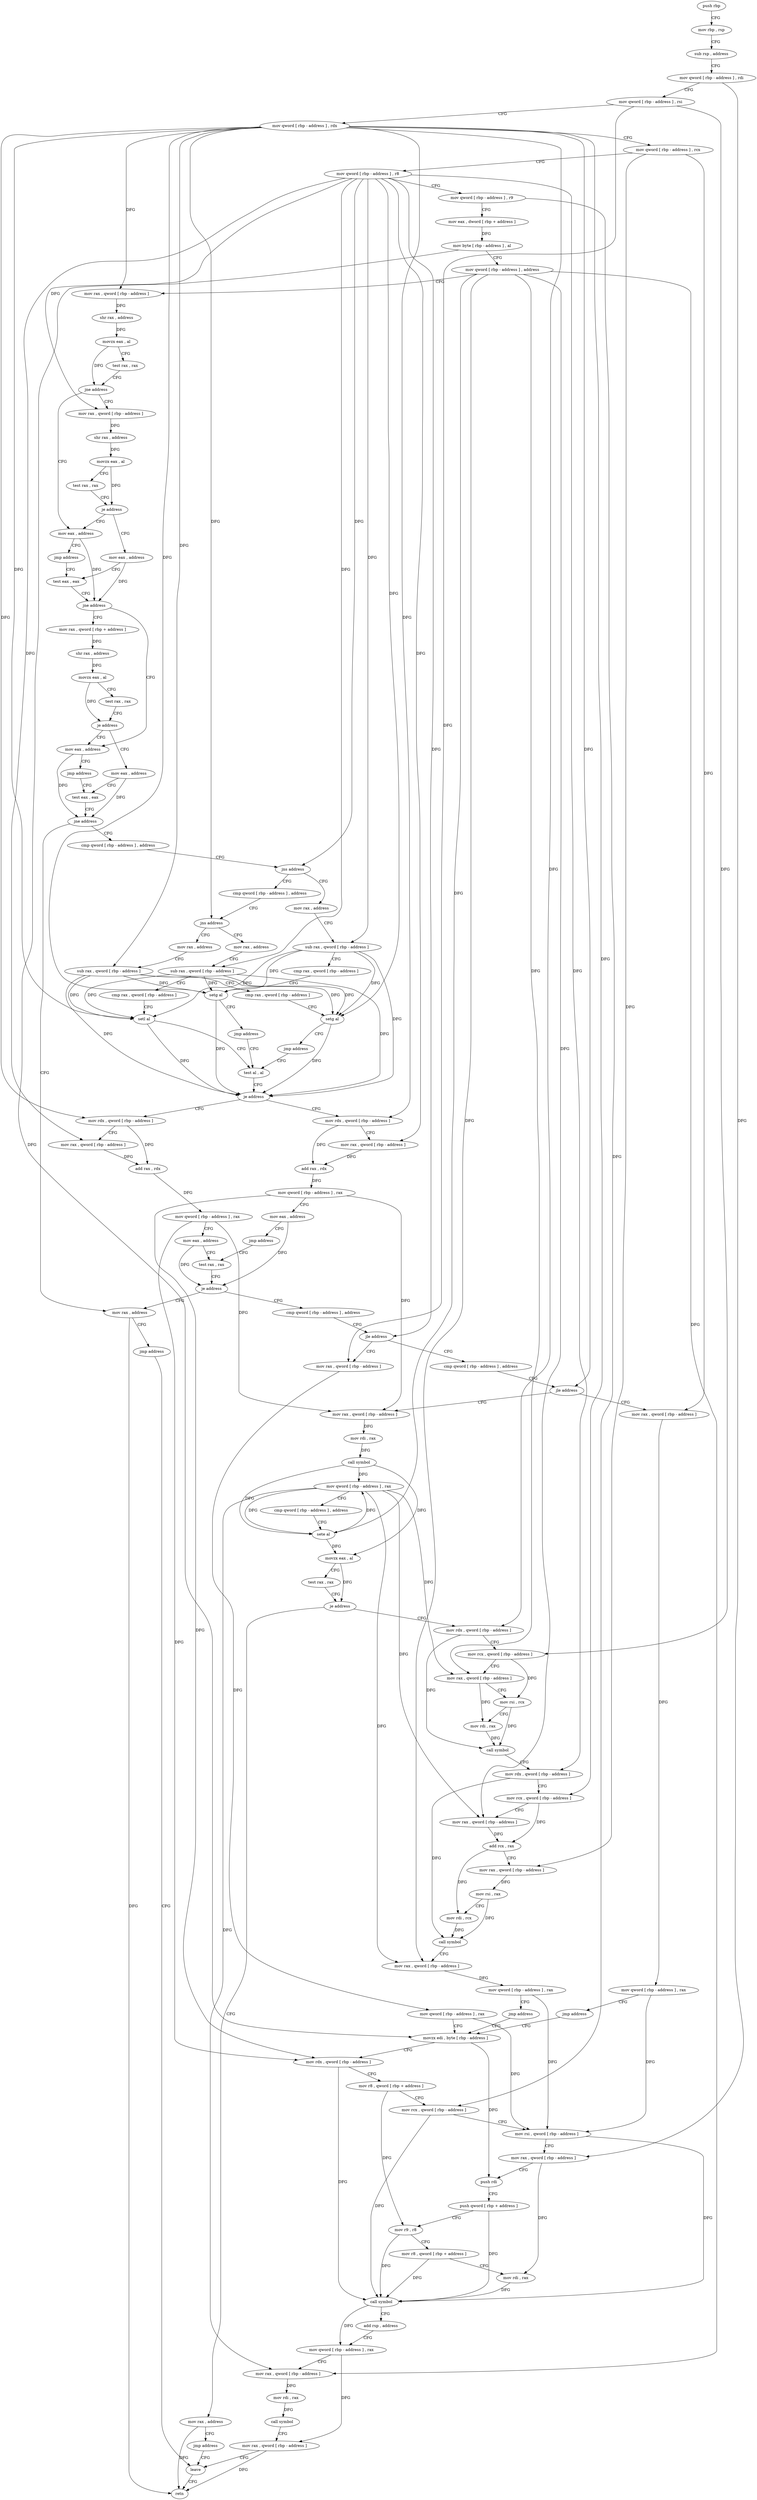digraph "func" {
"4416186" [label = "push rbp" ]
"4416187" [label = "mov rbp , rsp" ]
"4416190" [label = "sub rsp , address" ]
"4416194" [label = "mov qword [ rbp - address ] , rdi" ]
"4416198" [label = "mov qword [ rbp - address ] , rsi" ]
"4416202" [label = "mov qword [ rbp - address ] , rdx" ]
"4416206" [label = "mov qword [ rbp - address ] , rcx" ]
"4416210" [label = "mov qword [ rbp - address ] , r8" ]
"4416214" [label = "mov qword [ rbp - address ] , r9" ]
"4416218" [label = "mov eax , dword [ rbp + address ]" ]
"4416221" [label = "mov byte [ rbp - address ] , al" ]
"4416224" [label = "mov qword [ rbp - address ] , address" ]
"4416232" [label = "mov rax , qword [ rbp - address ]" ]
"4416236" [label = "shr rax , address" ]
"4416240" [label = "movzx eax , al" ]
"4416243" [label = "test rax , rax" ]
"4416246" [label = "jne address" ]
"4416264" [label = "mov eax , address" ]
"4416248" [label = "mov rax , qword [ rbp - address ]" ]
"4416269" [label = "jmp address" ]
"4416276" [label = "test eax , eax" ]
"4416252" [label = "shr rax , address" ]
"4416256" [label = "movzx eax , al" ]
"4416259" [label = "test rax , rax" ]
"4416262" [label = "je address" ]
"4416271" [label = "mov eax , address" ]
"4416278" [label = "jne address" ]
"4416296" [label = "mov eax , address" ]
"4416280" [label = "mov rax , qword [ rbp + address ]" ]
"4416301" [label = "jmp address" ]
"4416308" [label = "test eax , eax" ]
"4416284" [label = "shr rax , address" ]
"4416288" [label = "movzx eax , al" ]
"4416291" [label = "test rax , rax" ]
"4416294" [label = "je address" ]
"4416303" [label = "mov eax , address" ]
"4416310" [label = "jne address" ]
"4416448" [label = "mov rax , address" ]
"4416316" [label = "cmp qword [ rbp - address ] , address" ]
"4416455" [label = "jmp address" ]
"4416666" [label = "leave" ]
"4416321" [label = "jns address" ]
"4416346" [label = "cmp qword [ rbp - address ] , address" ]
"4416323" [label = "mov rax , address" ]
"4416667" [label = "retn" ]
"4416351" [label = "jns address" ]
"4416376" [label = "mov rax , address" ]
"4416353" [label = "mov rax , address" ]
"4416333" [label = "sub rax , qword [ rbp - address ]" ]
"4416337" [label = "cmp rax , qword [ rbp - address ]" ]
"4416341" [label = "setg al" ]
"4416344" [label = "jmp address" ]
"4416397" [label = "test al , al" ]
"4416386" [label = "sub rax , qword [ rbp - address ]" ]
"4416390" [label = "cmp rax , qword [ rbp - address ]" ]
"4416394" [label = "setl al" ]
"4416363" [label = "sub rax , qword [ rbp - address ]" ]
"4416367" [label = "cmp rax , qword [ rbp - address ]" ]
"4416371" [label = "setg al" ]
"4416374" [label = "jmp address" ]
"4416399" [label = "je address" ]
"4416423" [label = "mov rdx , qword [ rbp - address ]" ]
"4416401" [label = "mov rdx , qword [ rbp - address ]" ]
"4416427" [label = "mov rax , qword [ rbp - address ]" ]
"4416431" [label = "add rax , rdx" ]
"4416434" [label = "mov qword [ rbp - address ] , rax" ]
"4416438" [label = "mov eax , address" ]
"4416443" [label = "test rax , rax" ]
"4416405" [label = "mov rax , qword [ rbp - address ]" ]
"4416409" [label = "add rax , rdx" ]
"4416412" [label = "mov qword [ rbp - address ] , rax" ]
"4416416" [label = "mov eax , address" ]
"4416421" [label = "jmp address" ]
"4416460" [label = "cmp qword [ rbp - address ] , address" ]
"4416465" [label = "jle address" ]
"4416591" [label = "mov rax , qword [ rbp - address ]" ]
"4416467" [label = "cmp qword [ rbp - address ] , address" ]
"4416446" [label = "je address" ]
"4416595" [label = "mov qword [ rbp - address ] , rax" ]
"4416599" [label = "movzx edi , byte [ rbp - address ]" ]
"4416472" [label = "jle address" ]
"4416581" [label = "mov rax , qword [ rbp - address ]" ]
"4416474" [label = "mov rax , qword [ rbp - address ]" ]
"4416585" [label = "mov qword [ rbp - address ] , rax" ]
"4416589" [label = "jmp address" ]
"4416478" [label = "mov rdi , rax" ]
"4416481" [label = "call symbol" ]
"4416486" [label = "mov qword [ rbp - address ] , rax" ]
"4416490" [label = "cmp qword [ rbp - address ] , address" ]
"4416495" [label = "sete al" ]
"4416498" [label = "movzx eax , al" ]
"4416501" [label = "test rax , rax" ]
"4416504" [label = "je address" ]
"4416518" [label = "mov rdx , qword [ rbp - address ]" ]
"4416506" [label = "mov rax , address" ]
"4416603" [label = "mov rdx , qword [ rbp - address ]" ]
"4416607" [label = "mov r8 , qword [ rbp + address ]" ]
"4416611" [label = "mov rcx , qword [ rbp - address ]" ]
"4416615" [label = "mov rsi , qword [ rbp - address ]" ]
"4416619" [label = "mov rax , qword [ rbp - address ]" ]
"4416623" [label = "push rdi" ]
"4416624" [label = "push qword [ rbp + address ]" ]
"4416627" [label = "mov r9 , r8" ]
"4416630" [label = "mov r8 , qword [ rbp + address ]" ]
"4416634" [label = "mov rdi , rax" ]
"4416637" [label = "call symbol" ]
"4416642" [label = "add rsp , address" ]
"4416646" [label = "mov qword [ rbp - address ] , rax" ]
"4416650" [label = "mov rax , qword [ rbp - address ]" ]
"4416654" [label = "mov rdi , rax" ]
"4416657" [label = "call symbol" ]
"4416662" [label = "mov rax , qword [ rbp - address ]" ]
"4416522" [label = "mov rcx , qword [ rbp - address ]" ]
"4416526" [label = "mov rax , qword [ rbp - address ]" ]
"4416530" [label = "mov rsi , rcx" ]
"4416533" [label = "mov rdi , rax" ]
"4416536" [label = "call symbol" ]
"4416541" [label = "mov rdx , qword [ rbp - address ]" ]
"4416545" [label = "mov rcx , qword [ rbp - address ]" ]
"4416549" [label = "mov rax , qword [ rbp - address ]" ]
"4416553" [label = "add rcx , rax" ]
"4416556" [label = "mov rax , qword [ rbp - address ]" ]
"4416560" [label = "mov rsi , rax" ]
"4416563" [label = "mov rdi , rcx" ]
"4416566" [label = "call symbol" ]
"4416571" [label = "mov rax , qword [ rbp - address ]" ]
"4416575" [label = "mov qword [ rbp - address ] , rax" ]
"4416579" [label = "jmp address" ]
"4416513" [label = "jmp address" ]
"4416186" -> "4416187" [ label = "CFG" ]
"4416187" -> "4416190" [ label = "CFG" ]
"4416190" -> "4416194" [ label = "CFG" ]
"4416194" -> "4416198" [ label = "CFG" ]
"4416194" -> "4416619" [ label = "DFG" ]
"4416198" -> "4416202" [ label = "CFG" ]
"4416198" -> "4416591" [ label = "DFG" ]
"4416198" -> "4416522" [ label = "DFG" ]
"4416202" -> "4416206" [ label = "CFG" ]
"4416202" -> "4416232" [ label = "DFG" ]
"4416202" -> "4416351" [ label = "DFG" ]
"4416202" -> "4416341" [ label = "DFG" ]
"4416202" -> "4416394" [ label = "DFG" ]
"4416202" -> "4416363" [ label = "DFG" ]
"4416202" -> "4416423" [ label = "DFG" ]
"4416202" -> "4416401" [ label = "DFG" ]
"4416202" -> "4416472" [ label = "DFG" ]
"4416202" -> "4416518" [ label = "DFG" ]
"4416202" -> "4416545" [ label = "DFG" ]
"4416206" -> "4416210" [ label = "CFG" ]
"4416206" -> "4416581" [ label = "DFG" ]
"4416206" -> "4416556" [ label = "DFG" ]
"4416210" -> "4416214" [ label = "CFG" ]
"4416210" -> "4416248" [ label = "DFG" ]
"4416210" -> "4416321" [ label = "DFG" ]
"4416210" -> "4416333" [ label = "DFG" ]
"4416210" -> "4416386" [ label = "DFG" ]
"4416210" -> "4416371" [ label = "DFG" ]
"4416210" -> "4416427" [ label = "DFG" ]
"4416210" -> "4416405" [ label = "DFG" ]
"4416210" -> "4416465" [ label = "DFG" ]
"4416210" -> "4416541" [ label = "DFG" ]
"4416214" -> "4416218" [ label = "CFG" ]
"4416214" -> "4416611" [ label = "DFG" ]
"4416218" -> "4416221" [ label = "DFG" ]
"4416221" -> "4416224" [ label = "CFG" ]
"4416221" -> "4416599" [ label = "DFG" ]
"4416224" -> "4416232" [ label = "CFG" ]
"4416224" -> "4416650" [ label = "DFG" ]
"4416224" -> "4416495" [ label = "DFG" ]
"4416224" -> "4416526" [ label = "DFG" ]
"4416224" -> "4416549" [ label = "DFG" ]
"4416224" -> "4416571" [ label = "DFG" ]
"4416232" -> "4416236" [ label = "DFG" ]
"4416236" -> "4416240" [ label = "DFG" ]
"4416240" -> "4416243" [ label = "CFG" ]
"4416240" -> "4416246" [ label = "DFG" ]
"4416243" -> "4416246" [ label = "CFG" ]
"4416246" -> "4416264" [ label = "CFG" ]
"4416246" -> "4416248" [ label = "CFG" ]
"4416264" -> "4416269" [ label = "CFG" ]
"4416264" -> "4416278" [ label = "DFG" ]
"4416248" -> "4416252" [ label = "DFG" ]
"4416269" -> "4416276" [ label = "CFG" ]
"4416276" -> "4416278" [ label = "CFG" ]
"4416252" -> "4416256" [ label = "DFG" ]
"4416256" -> "4416259" [ label = "CFG" ]
"4416256" -> "4416262" [ label = "DFG" ]
"4416259" -> "4416262" [ label = "CFG" ]
"4416262" -> "4416271" [ label = "CFG" ]
"4416262" -> "4416264" [ label = "CFG" ]
"4416271" -> "4416276" [ label = "CFG" ]
"4416271" -> "4416278" [ label = "DFG" ]
"4416278" -> "4416296" [ label = "CFG" ]
"4416278" -> "4416280" [ label = "CFG" ]
"4416296" -> "4416301" [ label = "CFG" ]
"4416296" -> "4416310" [ label = "DFG" ]
"4416280" -> "4416284" [ label = "DFG" ]
"4416301" -> "4416308" [ label = "CFG" ]
"4416308" -> "4416310" [ label = "CFG" ]
"4416284" -> "4416288" [ label = "DFG" ]
"4416288" -> "4416291" [ label = "CFG" ]
"4416288" -> "4416294" [ label = "DFG" ]
"4416291" -> "4416294" [ label = "CFG" ]
"4416294" -> "4416303" [ label = "CFG" ]
"4416294" -> "4416296" [ label = "CFG" ]
"4416303" -> "4416308" [ label = "CFG" ]
"4416303" -> "4416310" [ label = "DFG" ]
"4416310" -> "4416448" [ label = "CFG" ]
"4416310" -> "4416316" [ label = "CFG" ]
"4416448" -> "4416455" [ label = "CFG" ]
"4416448" -> "4416667" [ label = "DFG" ]
"4416316" -> "4416321" [ label = "CFG" ]
"4416455" -> "4416666" [ label = "CFG" ]
"4416666" -> "4416667" [ label = "CFG" ]
"4416321" -> "4416346" [ label = "CFG" ]
"4416321" -> "4416323" [ label = "CFG" ]
"4416346" -> "4416351" [ label = "CFG" ]
"4416323" -> "4416333" [ label = "CFG" ]
"4416351" -> "4416376" [ label = "CFG" ]
"4416351" -> "4416353" [ label = "CFG" ]
"4416376" -> "4416386" [ label = "CFG" ]
"4416353" -> "4416363" [ label = "CFG" ]
"4416333" -> "4416337" [ label = "CFG" ]
"4416333" -> "4416341" [ label = "DFG" ]
"4416333" -> "4416394" [ label = "DFG" ]
"4416333" -> "4416371" [ label = "DFG" ]
"4416333" -> "4416399" [ label = "DFG" ]
"4416337" -> "4416341" [ label = "CFG" ]
"4416341" -> "4416344" [ label = "CFG" ]
"4416341" -> "4416399" [ label = "DFG" ]
"4416344" -> "4416397" [ label = "CFG" ]
"4416397" -> "4416399" [ label = "CFG" ]
"4416386" -> "4416390" [ label = "CFG" ]
"4416386" -> "4416341" [ label = "DFG" ]
"4416386" -> "4416394" [ label = "DFG" ]
"4416386" -> "4416371" [ label = "DFG" ]
"4416386" -> "4416399" [ label = "DFG" ]
"4416390" -> "4416394" [ label = "CFG" ]
"4416394" -> "4416397" [ label = "CFG" ]
"4416394" -> "4416399" [ label = "DFG" ]
"4416363" -> "4416367" [ label = "CFG" ]
"4416363" -> "4416341" [ label = "DFG" ]
"4416363" -> "4416394" [ label = "DFG" ]
"4416363" -> "4416371" [ label = "DFG" ]
"4416363" -> "4416399" [ label = "DFG" ]
"4416367" -> "4416371" [ label = "CFG" ]
"4416371" -> "4416374" [ label = "CFG" ]
"4416371" -> "4416399" [ label = "DFG" ]
"4416374" -> "4416397" [ label = "CFG" ]
"4416399" -> "4416423" [ label = "CFG" ]
"4416399" -> "4416401" [ label = "CFG" ]
"4416423" -> "4416427" [ label = "CFG" ]
"4416423" -> "4416431" [ label = "DFG" ]
"4416401" -> "4416405" [ label = "CFG" ]
"4416401" -> "4416409" [ label = "DFG" ]
"4416427" -> "4416431" [ label = "DFG" ]
"4416431" -> "4416434" [ label = "DFG" ]
"4416434" -> "4416438" [ label = "CFG" ]
"4416434" -> "4416603" [ label = "DFG" ]
"4416434" -> "4416474" [ label = "DFG" ]
"4416438" -> "4416443" [ label = "CFG" ]
"4416438" -> "4416446" [ label = "DFG" ]
"4416443" -> "4416446" [ label = "CFG" ]
"4416405" -> "4416409" [ label = "DFG" ]
"4416409" -> "4416412" [ label = "DFG" ]
"4416412" -> "4416416" [ label = "CFG" ]
"4416412" -> "4416603" [ label = "DFG" ]
"4416412" -> "4416474" [ label = "DFG" ]
"4416416" -> "4416421" [ label = "CFG" ]
"4416416" -> "4416446" [ label = "DFG" ]
"4416421" -> "4416443" [ label = "CFG" ]
"4416460" -> "4416465" [ label = "CFG" ]
"4416465" -> "4416591" [ label = "CFG" ]
"4416465" -> "4416467" [ label = "CFG" ]
"4416591" -> "4416595" [ label = "DFG" ]
"4416467" -> "4416472" [ label = "CFG" ]
"4416446" -> "4416460" [ label = "CFG" ]
"4416446" -> "4416448" [ label = "CFG" ]
"4416595" -> "4416599" [ label = "CFG" ]
"4416595" -> "4416615" [ label = "DFG" ]
"4416599" -> "4416603" [ label = "CFG" ]
"4416599" -> "4416623" [ label = "DFG" ]
"4416472" -> "4416581" [ label = "CFG" ]
"4416472" -> "4416474" [ label = "CFG" ]
"4416581" -> "4416585" [ label = "DFG" ]
"4416474" -> "4416478" [ label = "DFG" ]
"4416585" -> "4416589" [ label = "CFG" ]
"4416585" -> "4416615" [ label = "DFG" ]
"4416589" -> "4416599" [ label = "CFG" ]
"4416478" -> "4416481" [ label = "DFG" ]
"4416481" -> "4416486" [ label = "DFG" ]
"4416481" -> "4416495" [ label = "DFG" ]
"4416481" -> "4416498" [ label = "DFG" ]
"4416486" -> "4416490" [ label = "CFG" ]
"4416486" -> "4416650" [ label = "DFG" ]
"4416486" -> "4416495" [ label = "DFG" ]
"4416486" -> "4416526" [ label = "DFG" ]
"4416486" -> "4416549" [ label = "DFG" ]
"4416486" -> "4416571" [ label = "DFG" ]
"4416490" -> "4416495" [ label = "CFG" ]
"4416495" -> "4416498" [ label = "DFG" ]
"4416495" -> "4416486" [ label = "DFG" ]
"4416498" -> "4416501" [ label = "CFG" ]
"4416498" -> "4416504" [ label = "DFG" ]
"4416501" -> "4416504" [ label = "CFG" ]
"4416504" -> "4416518" [ label = "CFG" ]
"4416504" -> "4416506" [ label = "CFG" ]
"4416518" -> "4416522" [ label = "CFG" ]
"4416518" -> "4416536" [ label = "DFG" ]
"4416506" -> "4416513" [ label = "CFG" ]
"4416506" -> "4416667" [ label = "DFG" ]
"4416603" -> "4416607" [ label = "CFG" ]
"4416603" -> "4416637" [ label = "DFG" ]
"4416607" -> "4416611" [ label = "CFG" ]
"4416607" -> "4416627" [ label = "DFG" ]
"4416611" -> "4416615" [ label = "CFG" ]
"4416611" -> "4416637" [ label = "DFG" ]
"4416615" -> "4416619" [ label = "CFG" ]
"4416615" -> "4416637" [ label = "DFG" ]
"4416619" -> "4416623" [ label = "CFG" ]
"4416619" -> "4416634" [ label = "DFG" ]
"4416623" -> "4416624" [ label = "CFG" ]
"4416624" -> "4416627" [ label = "CFG" ]
"4416624" -> "4416637" [ label = "DFG" ]
"4416627" -> "4416630" [ label = "CFG" ]
"4416627" -> "4416637" [ label = "DFG" ]
"4416630" -> "4416634" [ label = "CFG" ]
"4416630" -> "4416637" [ label = "DFG" ]
"4416634" -> "4416637" [ label = "DFG" ]
"4416637" -> "4416642" [ label = "CFG" ]
"4416637" -> "4416646" [ label = "DFG" ]
"4416642" -> "4416646" [ label = "CFG" ]
"4416646" -> "4416650" [ label = "CFG" ]
"4416646" -> "4416662" [ label = "DFG" ]
"4416650" -> "4416654" [ label = "DFG" ]
"4416654" -> "4416657" [ label = "DFG" ]
"4416657" -> "4416662" [ label = "CFG" ]
"4416662" -> "4416666" [ label = "CFG" ]
"4416662" -> "4416667" [ label = "DFG" ]
"4416522" -> "4416526" [ label = "CFG" ]
"4416522" -> "4416530" [ label = "DFG" ]
"4416526" -> "4416530" [ label = "CFG" ]
"4416526" -> "4416533" [ label = "DFG" ]
"4416530" -> "4416533" [ label = "CFG" ]
"4416530" -> "4416536" [ label = "DFG" ]
"4416533" -> "4416536" [ label = "DFG" ]
"4416536" -> "4416541" [ label = "CFG" ]
"4416541" -> "4416545" [ label = "CFG" ]
"4416541" -> "4416566" [ label = "DFG" ]
"4416545" -> "4416549" [ label = "CFG" ]
"4416545" -> "4416553" [ label = "DFG" ]
"4416549" -> "4416553" [ label = "DFG" ]
"4416553" -> "4416556" [ label = "CFG" ]
"4416553" -> "4416563" [ label = "DFG" ]
"4416556" -> "4416560" [ label = "DFG" ]
"4416560" -> "4416563" [ label = "CFG" ]
"4416560" -> "4416566" [ label = "DFG" ]
"4416563" -> "4416566" [ label = "DFG" ]
"4416566" -> "4416571" [ label = "CFG" ]
"4416571" -> "4416575" [ label = "DFG" ]
"4416575" -> "4416579" [ label = "CFG" ]
"4416575" -> "4416615" [ label = "DFG" ]
"4416579" -> "4416599" [ label = "CFG" ]
"4416513" -> "4416666" [ label = "CFG" ]
}
